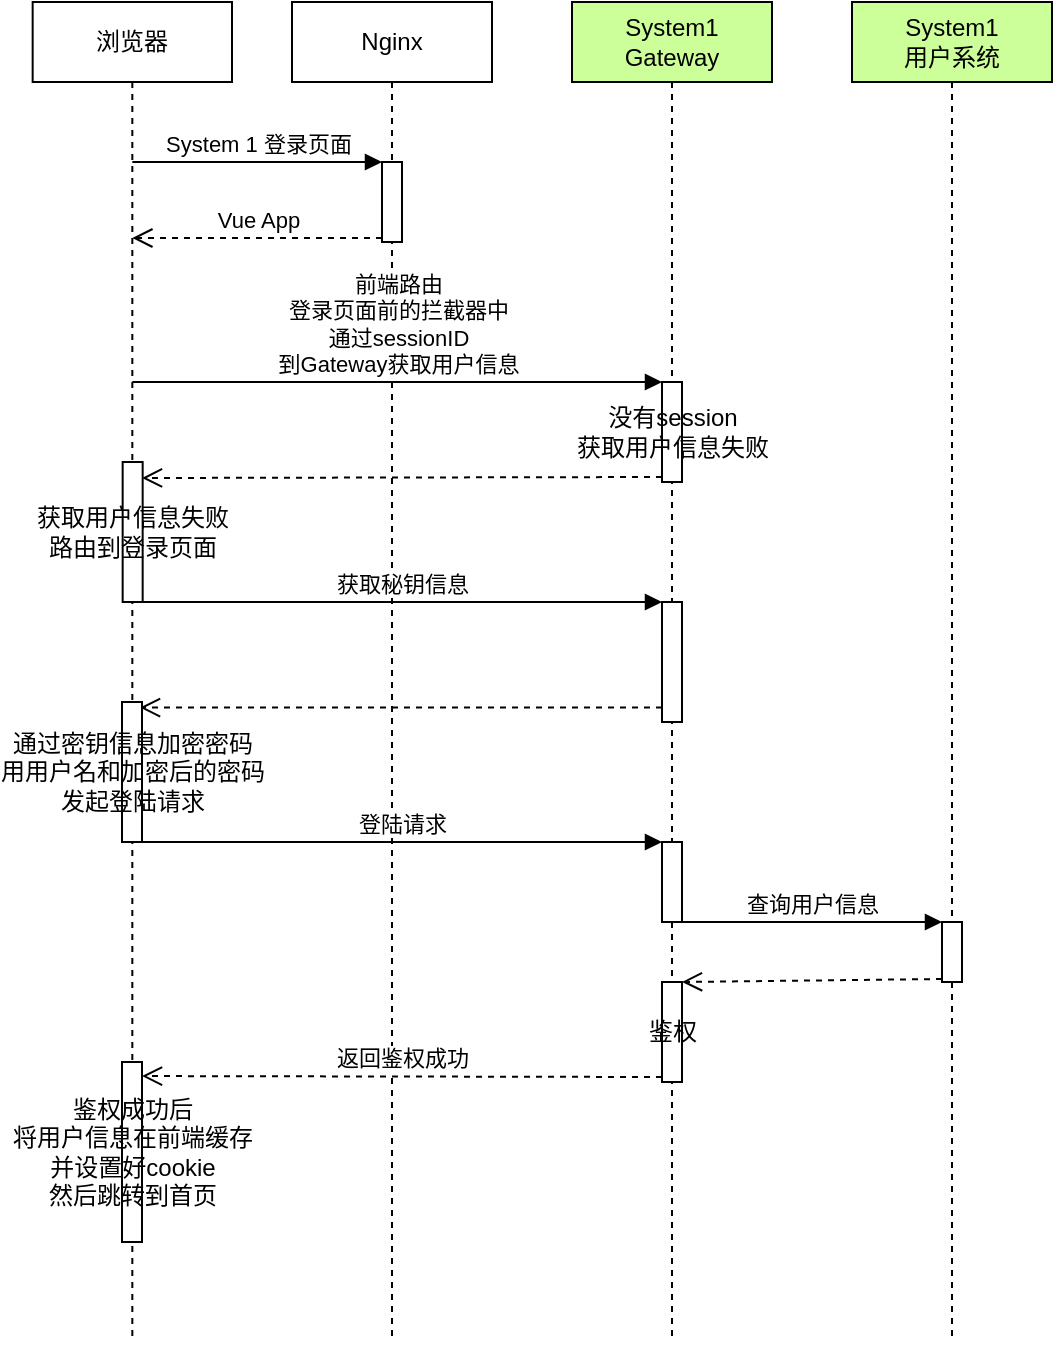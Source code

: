 <mxfile version="14.4.8" type="github">
  <diagram id="dh1iSAnI9LNPIimuFHRk" name="第 1 页">
    <mxGraphModel dx="1422" dy="1903" grid="1" gridSize="10" guides="1" tooltips="1" connect="1" arrows="1" fold="1" page="1" pageScale="1" pageWidth="827" pageHeight="1169" math="0" shadow="0">
      <root>
        <mxCell id="0" />
        <mxCell id="1" parent="0" />
        <mxCell id="Or9v4SIIAj_S2g1zX2Sr-3" value="浏览器" style="shape=umlLifeline;perimeter=lifelinePerimeter;whiteSpace=wrap;html=1;container=0;collapsible=0;recursiveResize=0;outlineConnect=0;" parent="1" vertex="1">
          <mxGeometry x="70.33" y="-30" width="99.67" height="670" as="geometry" />
        </mxCell>
        <mxCell id="Or9v4SIIAj_S2g1zX2Sr-7" value="Nginx" style="shape=umlLifeline;perimeter=lifelinePerimeter;whiteSpace=wrap;html=1;container=0;collapsible=0;recursiveResize=0;outlineConnect=0;" parent="1" vertex="1">
          <mxGeometry x="200" y="-30" width="100" height="670" as="geometry" />
        </mxCell>
        <mxCell id="u6yMv0zxOhqang4DAun9-16" value="获取秘钥信息" style="html=1;verticalAlign=bottom;endArrow=block;" parent="1" edge="1">
          <mxGeometry relative="1" as="geometry">
            <mxPoint x="125" y="270" as="sourcePoint" />
            <mxPoint x="385" y="270" as="targetPoint" />
          </mxGeometry>
        </mxCell>
        <mxCell id="u6yMv0zxOhqang4DAun9-53" value="System1&lt;br&gt;Gateway" style="shape=umlLifeline;perimeter=lifelinePerimeter;whiteSpace=wrap;html=1;container=0;collapsible=0;recursiveResize=0;outlineConnect=0;fillColor=#CCFF99;" parent="1" vertex="1">
          <mxGeometry x="340" y="-30" width="100" height="670" as="geometry" />
        </mxCell>
        <mxCell id="u6yMv0zxOhqang4DAun9-105" value="System1&lt;br&gt;用户系统" style="shape=umlLifeline;perimeter=lifelinePerimeter;whiteSpace=wrap;html=1;container=0;collapsible=0;recursiveResize=0;outlineConnect=0;fillColor=#CCFF99;" parent="1" vertex="1">
          <mxGeometry x="480" y="-30" width="100" height="670" as="geometry" />
        </mxCell>
        <mxCell id="u6yMv0zxOhqang4DAun9-139" value="" style="html=1;verticalAlign=bottom;endArrow=open;dashed=1;endSize=8;entryX=0.9;entryY=0.04;entryDx=0;entryDy=0;entryPerimeter=0;" parent="1" source="3CqKeIGA3ldGCkDwYFLd-2" target="tfi55ZKblpoJ1w2pQm7T-1" edge="1">
          <mxGeometry relative="1" as="geometry">
            <mxPoint x="609.67" y="318" as="targetPoint" />
            <mxPoint x="330" y="323" as="sourcePoint" />
          </mxGeometry>
        </mxCell>
        <mxCell id="8rMJmTV3KKsouPYQTct0-5" value="" style="html=1;points=[];perimeter=orthogonalPerimeter;" parent="1" vertex="1">
          <mxGeometry x="245" y="50" width="10" height="40" as="geometry" />
        </mxCell>
        <mxCell id="8rMJmTV3KKsouPYQTct0-6" value="System 1 登录页面" style="html=1;verticalAlign=bottom;endArrow=block;entryX=0;entryY=0;" parent="1" source="Or9v4SIIAj_S2g1zX2Sr-3" target="8rMJmTV3KKsouPYQTct0-5" edge="1">
          <mxGeometry relative="1" as="geometry">
            <mxPoint x="175" y="50" as="sourcePoint" />
          </mxGeometry>
        </mxCell>
        <mxCell id="8rMJmTV3KKsouPYQTct0-7" value="Vue App" style="html=1;verticalAlign=bottom;endArrow=open;dashed=1;endSize=8;exitX=0;exitY=0.95;" parent="1" source="8rMJmTV3KKsouPYQTct0-5" target="Or9v4SIIAj_S2g1zX2Sr-3" edge="1">
          <mxGeometry relative="1" as="geometry">
            <mxPoint x="175" y="126" as="targetPoint" />
          </mxGeometry>
        </mxCell>
        <mxCell id="8rMJmTV3KKsouPYQTct0-8" value="没有session&lt;br&gt;获取用户信息失败" style="html=1;points=[];perimeter=orthogonalPerimeter;" parent="1" vertex="1">
          <mxGeometry x="385" y="160" width="10" height="50" as="geometry" />
        </mxCell>
        <mxCell id="8rMJmTV3KKsouPYQTct0-9" value="前端路由&lt;br&gt;登录页面前的拦截器中&lt;br&gt;通过sessionID&lt;br&gt;到Gateway获取用户信息" style="html=1;verticalAlign=bottom;endArrow=block;entryX=0;entryY=0;" parent="1" source="Or9v4SIIAj_S2g1zX2Sr-3" target="8rMJmTV3KKsouPYQTct0-8" edge="1">
          <mxGeometry relative="1" as="geometry">
            <mxPoint x="665" y="90" as="sourcePoint" />
          </mxGeometry>
        </mxCell>
        <mxCell id="8rMJmTV3KKsouPYQTct0-10" value="" style="html=1;verticalAlign=bottom;endArrow=open;dashed=1;endSize=8;exitX=0;exitY=0.95;" parent="1" source="8rMJmTV3KKsouPYQTct0-8" edge="1">
          <mxGeometry relative="1" as="geometry">
            <mxPoint x="125" y="208" as="targetPoint" />
          </mxGeometry>
        </mxCell>
        <mxCell id="8rMJmTV3KKsouPYQTct0-11" value="获取用户信息失败&lt;br&gt;路由到登录页面" style="html=1;points=[];perimeter=orthogonalPerimeter;" parent="1" vertex="1">
          <mxGeometry x="115.33" y="200" width="10" height="70" as="geometry" />
        </mxCell>
        <mxCell id="8rMJmTV3KKsouPYQTct0-25" value="" style="html=1;points=[];perimeter=orthogonalPerimeter;" parent="1" vertex="1">
          <mxGeometry x="385" y="390" width="10" height="40" as="geometry" />
        </mxCell>
        <mxCell id="8rMJmTV3KKsouPYQTct0-26" value="登陆请求" style="html=1;verticalAlign=bottom;endArrow=block;exitX=1;exitY=1;exitDx=0;exitDy=0;exitPerimeter=0;" parent="1" source="tfi55ZKblpoJ1w2pQm7T-1" target="8rMJmTV3KKsouPYQTct0-25" edge="1">
          <mxGeometry relative="1" as="geometry">
            <mxPoint x="170" y="441.2" as="sourcePoint" />
            <mxPoint x="320" y="391" as="targetPoint" />
          </mxGeometry>
        </mxCell>
        <mxCell id="8rMJmTV3KKsouPYQTct0-28" value="鉴权成功后&lt;br&gt;将用户信息在前端缓存&lt;br&gt;并设置好cookie&lt;br&gt;然后跳转到首页" style="html=1;points=[];perimeter=orthogonalPerimeter;" parent="1" vertex="1">
          <mxGeometry x="115" y="500" width="10" height="90" as="geometry" />
        </mxCell>
        <mxCell id="tfi55ZKblpoJ1w2pQm7T-1" value="通过密钥信息加密密码&lt;br&gt;用用户名和加密后的密码&lt;br&gt;发起登陆请求" style="html=1;points=[];perimeter=orthogonalPerimeter;" parent="1" vertex="1">
          <mxGeometry x="115" y="320" width="10" height="70" as="geometry" />
        </mxCell>
        <mxCell id="3CqKeIGA3ldGCkDwYFLd-2" value="" style="html=1;points=[];perimeter=orthogonalPerimeter;" parent="1" vertex="1">
          <mxGeometry x="385" y="270" width="10" height="60" as="geometry" />
        </mxCell>
        <mxCell id="3CqKeIGA3ldGCkDwYFLd-6" value="" style="html=1;verticalAlign=bottom;endArrow=block;entryX=0;entryY=0;" parent="1" edge="1">
          <mxGeometry relative="1" as="geometry">
            <mxPoint x="525" y="340" as="sourcePoint" />
            <mxPoint x="525" y="340" as="targetPoint" />
          </mxGeometry>
        </mxCell>
        <mxCell id="iATms1AvD5V2cRTIikKY-4" value="" style="html=1;points=[];perimeter=orthogonalPerimeter;" vertex="1" parent="1">
          <mxGeometry x="525" y="430" width="10" height="30" as="geometry" />
        </mxCell>
        <mxCell id="iATms1AvD5V2cRTIikKY-5" value="查询用户信息" style="html=1;verticalAlign=bottom;endArrow=block;entryX=0;entryY=0;" edge="1" target="iATms1AvD5V2cRTIikKY-4" parent="1" source="8rMJmTV3KKsouPYQTct0-25">
          <mxGeometry relative="1" as="geometry">
            <mxPoint x="455" y="445" as="sourcePoint" />
          </mxGeometry>
        </mxCell>
        <mxCell id="iATms1AvD5V2cRTIikKY-6" value="" style="html=1;verticalAlign=bottom;endArrow=open;dashed=1;endSize=8;exitX=0;exitY=0.95;entryX=1;entryY=0;entryDx=0;entryDy=0;entryPerimeter=0;" edge="1" source="iATms1AvD5V2cRTIikKY-4" parent="1" target="iATms1AvD5V2cRTIikKY-7">
          <mxGeometry relative="1" as="geometry">
            <mxPoint x="430" y="478" as="targetPoint" />
          </mxGeometry>
        </mxCell>
        <mxCell id="iATms1AvD5V2cRTIikKY-7" value="鉴权" style="html=1;points=[];perimeter=orthogonalPerimeter;" vertex="1" parent="1">
          <mxGeometry x="385" y="460" width="10" height="50" as="geometry" />
        </mxCell>
        <mxCell id="iATms1AvD5V2cRTIikKY-9" value="返回鉴权成功" style="html=1;verticalAlign=bottom;endArrow=open;dashed=1;endSize=8;exitX=0;exitY=0.95;entryX=1;entryY=0.078;entryDx=0;entryDy=0;entryPerimeter=0;" edge="1" source="iATms1AvD5V2cRTIikKY-7" parent="1" target="8rMJmTV3KKsouPYQTct0-28">
          <mxGeometry relative="1" as="geometry">
            <mxPoint x="180" y="508" as="targetPoint" />
          </mxGeometry>
        </mxCell>
      </root>
    </mxGraphModel>
  </diagram>
</mxfile>
